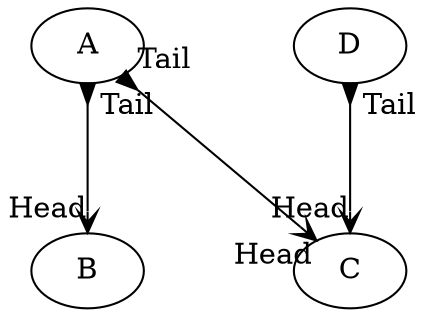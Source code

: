 digraph Test {

    nodesep = 1.0;
    ranksep = 1.0;
    edge [dir = both, arrowhead = vee, arrowtail = inv,
          labelangle = 60, labeldistance = 2.2, headlabel = "Head", taillabel = "Tail"];
    A -> B;
    A -> C;
    D -> C;
}
